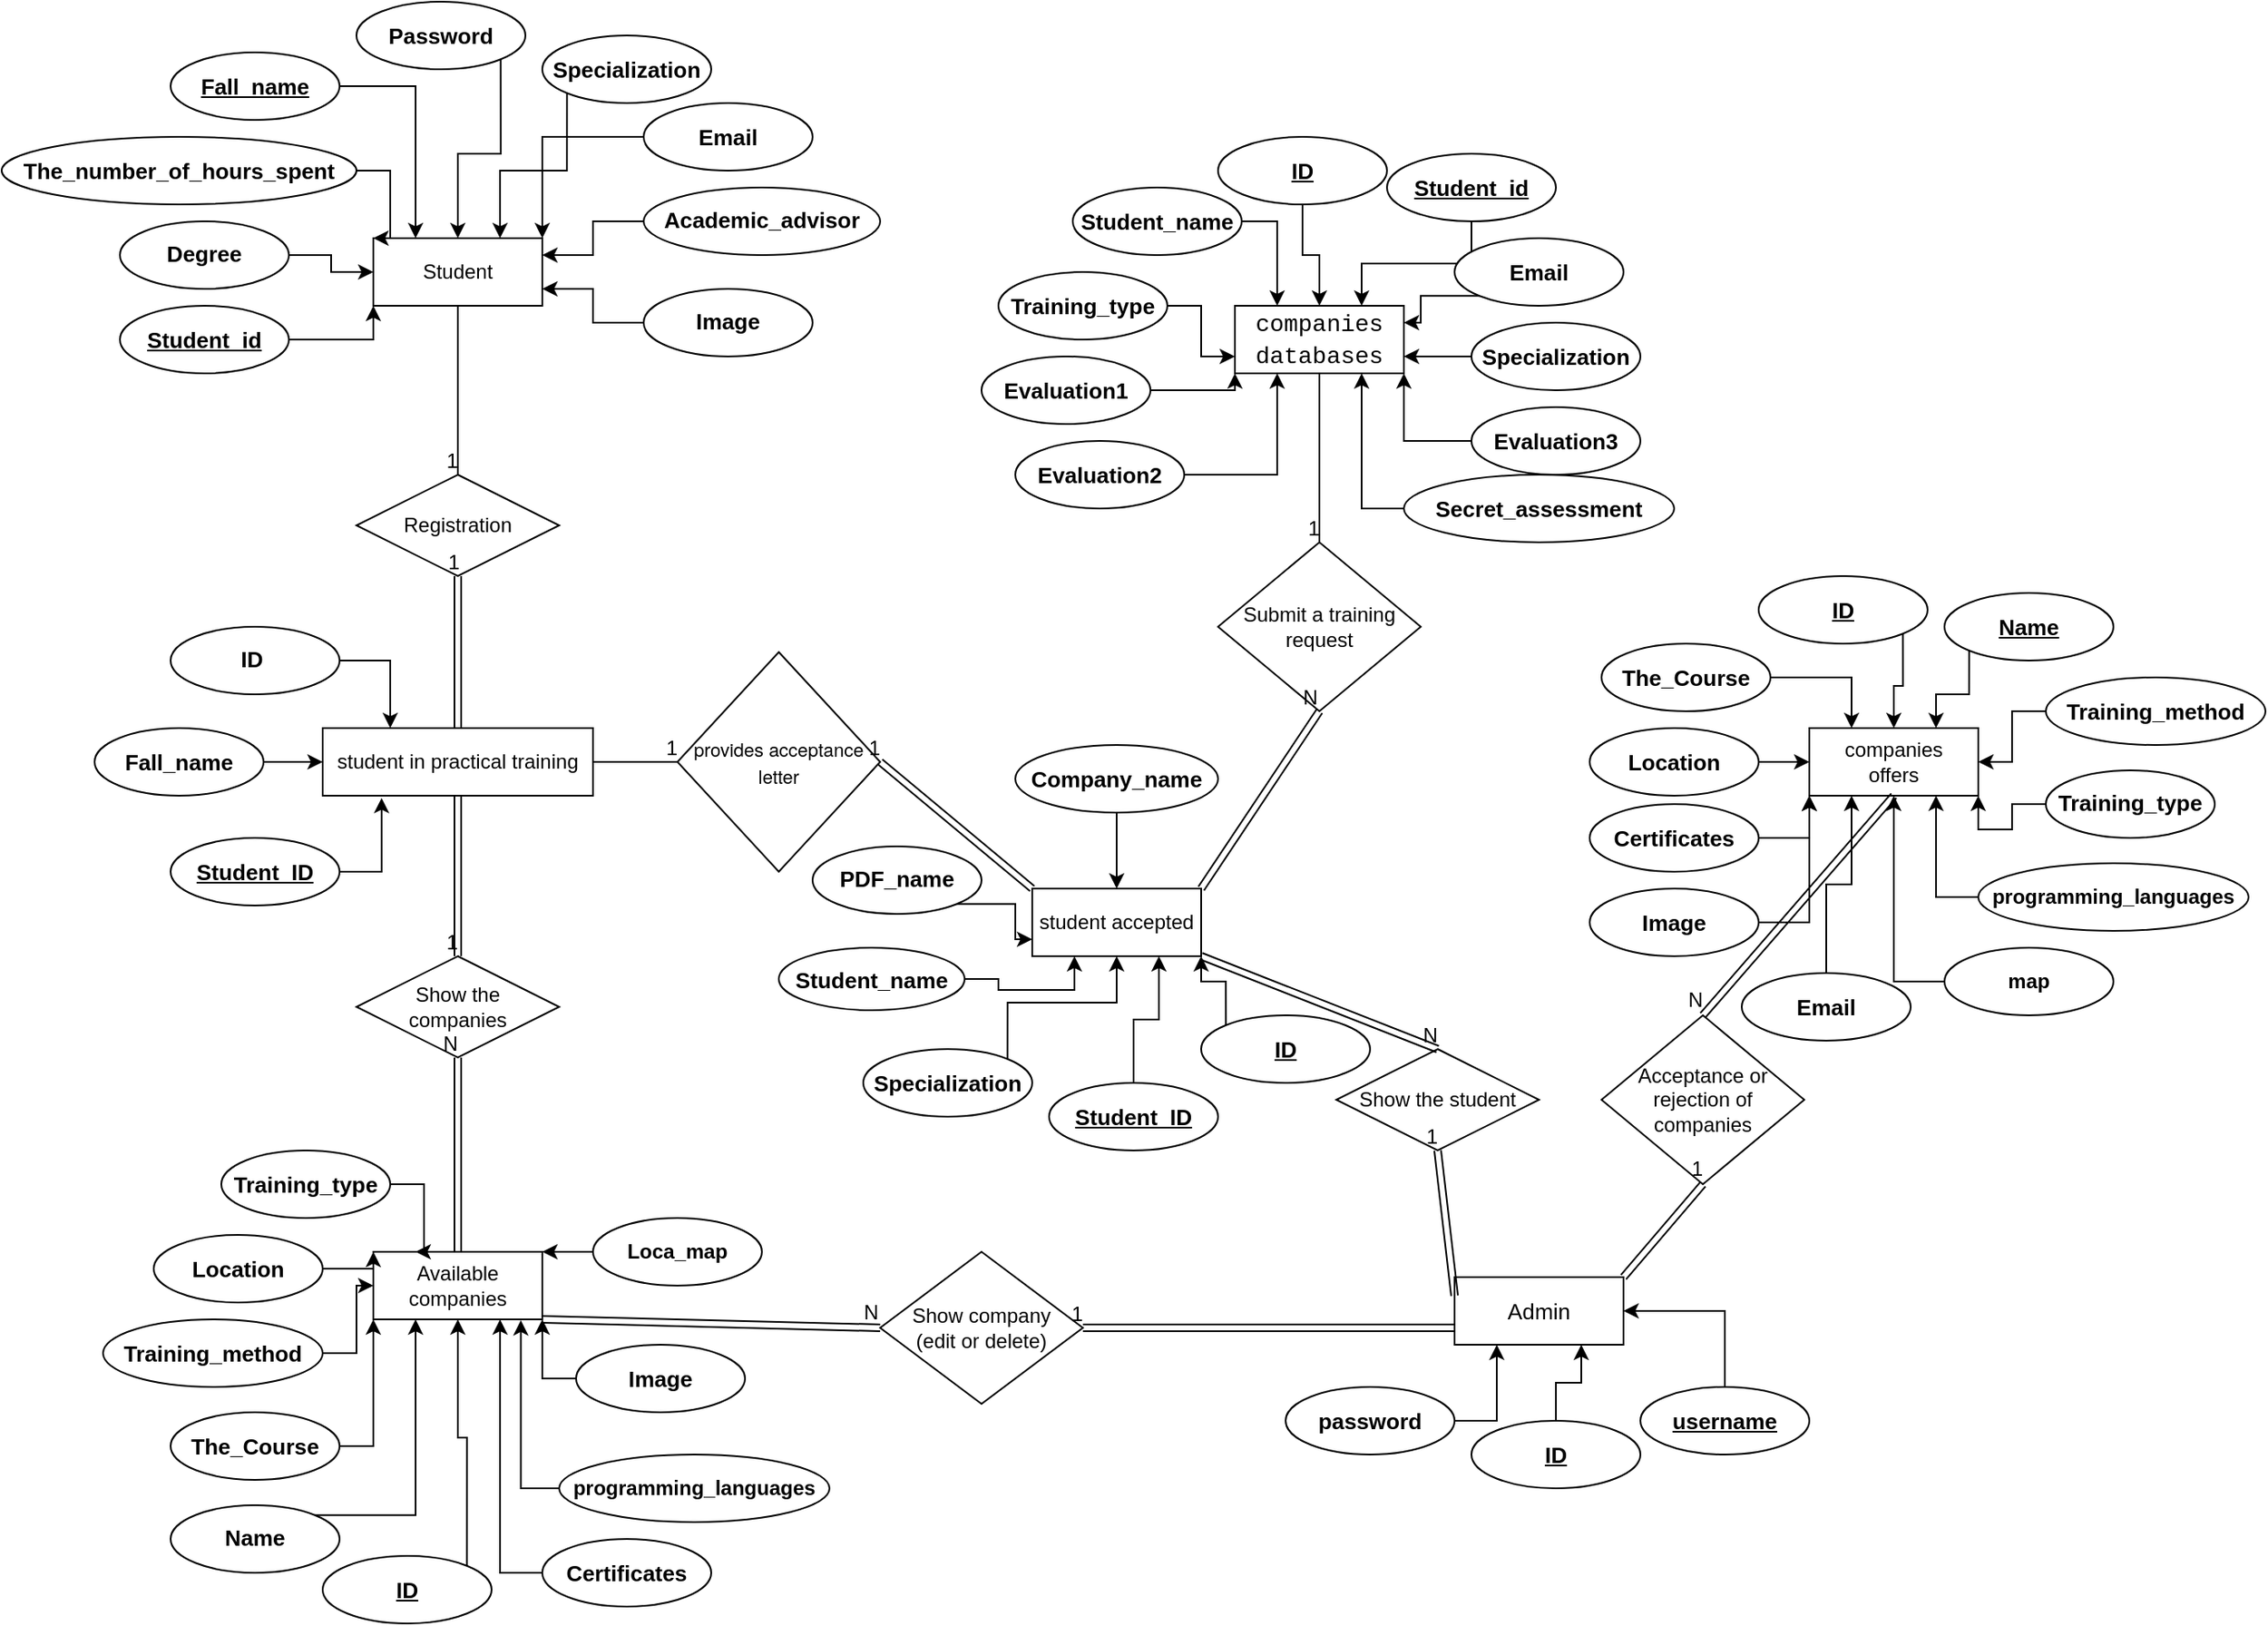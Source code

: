 <mxfile version="12.9.13" type="device"><diagram id="C5RBs43oDa-KdzZeNtuy" name="Page-1"><mxGraphModel dx="2653" dy="867" grid="1" gridSize="10" guides="1" tooltips="1" connect="1" arrows="1" fold="1" page="1" pageScale="1" pageWidth="827" pageHeight="1169" math="0" shadow="0"><root><mxCell id="WIyWlLk6GJQsqaUBKTNV-0"/><mxCell id="WIyWlLk6GJQsqaUBKTNV-1" parent="WIyWlLk6GJQsqaUBKTNV-0"/><mxCell id="EBYsE_pvQ5f8uuLPag2J-0" value="&lt;span style=&quot;font-size: 13.12px&quot;&gt;Admin&lt;/span&gt;" style="whiteSpace=wrap;html=1;align=center;" parent="WIyWlLk6GJQsqaUBKTNV-1" vertex="1"><mxGeometry x="640" y="775" width="100" height="40" as="geometry"/></mxCell><mxCell id="EBYsE_pvQ5f8uuLPag2J-1" value="student in practical training" style="whiteSpace=wrap;html=1;align=center;" parent="WIyWlLk6GJQsqaUBKTNV-1" vertex="1"><mxGeometry x="-30" y="450" width="160" height="40" as="geometry"/></mxCell><mxCell id="EBYsE_pvQ5f8uuLPag2J-2" value="student accepted" style="whiteSpace=wrap;html=1;align=center;" parent="WIyWlLk6GJQsqaUBKTNV-1" vertex="1"><mxGeometry x="390" y="545" width="100" height="40" as="geometry"/></mxCell><mxCell id="EBYsE_pvQ5f8uuLPag2J-4" value="Student" style="whiteSpace=wrap;html=1;align=center;" parent="WIyWlLk6GJQsqaUBKTNV-1" vertex="1"><mxGeometry y="160" width="100" height="40" as="geometry"/></mxCell><mxCell id="EBYsE_pvQ5f8uuLPag2J-7" value="companies&lt;br&gt;offers" style="whiteSpace=wrap;html=1;align=center;" parent="WIyWlLk6GJQsqaUBKTNV-1" vertex="1"><mxGeometry x="850" y="450" width="100" height="40" as="geometry"/></mxCell><mxCell id="EBYsE_pvQ5f8uuLPag2J-8" value="&lt;div style=&quot;font-family: &amp;#34;consolas&amp;#34; , &amp;#34;courier new&amp;#34; , monospace ; font-size: 14px ; line-height: 19px&quot;&gt;companies&lt;/div&gt;&lt;div style=&quot;font-family: &amp;#34;consolas&amp;#34; , &amp;#34;courier new&amp;#34; , monospace ; font-size: 14px ; line-height: 19px&quot;&gt;databases&lt;/div&gt;" style="whiteSpace=wrap;html=1;align=center;" parent="WIyWlLk6GJQsqaUBKTNV-1" vertex="1"><mxGeometry x="510" y="200" width="100" height="40" as="geometry"/></mxCell><mxCell id="EBYsE_pvQ5f8uuLPag2J-11" value="Available companies" style="whiteSpace=wrap;html=1;align=center;" parent="WIyWlLk6GJQsqaUBKTNV-1" vertex="1"><mxGeometry y="760" width="100" height="40" as="geometry"/></mxCell><mxCell id="EBYsE_pvQ5f8uuLPag2J-13" value="Registration" style="shape=rhombus;perimeter=rhombusPerimeter;whiteSpace=wrap;html=1;align=center;" parent="WIyWlLk6GJQsqaUBKTNV-1" vertex="1"><mxGeometry x="-10" y="300" width="120" height="60" as="geometry"/></mxCell><mxCell id="EBYsE_pvQ5f8uuLPag2J-16" value="" style="endArrow=none;html=1;rounded=0;exitX=0.5;exitY=1;exitDx=0;exitDy=0;entryX=0.5;entryY=0;entryDx=0;entryDy=0;" parent="WIyWlLk6GJQsqaUBKTNV-1" source="EBYsE_pvQ5f8uuLPag2J-4" target="EBYsE_pvQ5f8uuLPag2J-13" edge="1"><mxGeometry relative="1" as="geometry"><mxPoint x="330" y="440" as="sourcePoint"/><mxPoint x="310" y="220" as="targetPoint"/></mxGeometry></mxCell><mxCell id="EBYsE_pvQ5f8uuLPag2J-17" value="1" style="resizable=0;html=1;align=right;verticalAlign=bottom;" parent="EBYsE_pvQ5f8uuLPag2J-16" connectable="0" vertex="1"><mxGeometry x="1" relative="1" as="geometry"/></mxCell><mxCell id="EBYsE_pvQ5f8uuLPag2J-25" value="" style="shape=link;html=1;rounded=0;entryX=0.5;entryY=1;entryDx=0;entryDy=0;exitX=0.5;exitY=0;exitDx=0;exitDy=0;" parent="WIyWlLk6GJQsqaUBKTNV-1" source="EBYsE_pvQ5f8uuLPag2J-1" target="EBYsE_pvQ5f8uuLPag2J-13" edge="1"><mxGeometry relative="1" as="geometry"><mxPoint x="340" y="430" as="sourcePoint"/><mxPoint x="490" y="440" as="targetPoint"/></mxGeometry></mxCell><mxCell id="EBYsE_pvQ5f8uuLPag2J-26" value="1" style="resizable=0;html=1;align=right;verticalAlign=bottom;" parent="EBYsE_pvQ5f8uuLPag2J-25" connectable="0" vertex="1"><mxGeometry x="1" relative="1" as="geometry"><mxPoint x="1" as="offset"/></mxGeometry></mxCell><mxCell id="EBYsE_pvQ5f8uuLPag2J-27" value="&lt;span style=&quot;font-family: &amp;#34;whitney&amp;#34; , &amp;#34;helvetica neue&amp;#34; , &amp;#34;helvetica&amp;#34; , &amp;#34;arial&amp;#34; , sans-serif ; text-align: left&quot;&gt;&lt;font style=&quot;font-size: 11px&quot;&gt;provides acceptance letter&lt;/font&gt;&lt;/span&gt;" style="shape=rhombus;perimeter=rhombusPerimeter;whiteSpace=wrap;html=1;align=center;" parent="WIyWlLk6GJQsqaUBKTNV-1" vertex="1"><mxGeometry x="180" y="405" width="120" height="130" as="geometry"/></mxCell><mxCell id="EBYsE_pvQ5f8uuLPag2J-34" value="" style="shape=link;html=1;rounded=0;entryX=1;entryY=0.5;entryDx=0;entryDy=0;exitX=0;exitY=0;exitDx=0;exitDy=0;" parent="WIyWlLk6GJQsqaUBKTNV-1" source="EBYsE_pvQ5f8uuLPag2J-2" target="EBYsE_pvQ5f8uuLPag2J-27" edge="1"><mxGeometry relative="1" as="geometry"><mxPoint x="330" y="310" as="sourcePoint"/><mxPoint x="490" y="310" as="targetPoint"/></mxGeometry></mxCell><mxCell id="EBYsE_pvQ5f8uuLPag2J-35" value="1" style="resizable=0;html=1;align=right;verticalAlign=bottom;" parent="EBYsE_pvQ5f8uuLPag2J-34" connectable="0" vertex="1"><mxGeometry x="1" relative="1" as="geometry"/></mxCell><mxCell id="EBYsE_pvQ5f8uuLPag2J-38" value="" style="endArrow=none;html=1;rounded=0;exitX=1;exitY=0.5;exitDx=0;exitDy=0;entryX=0;entryY=0.5;entryDx=0;entryDy=0;" parent="WIyWlLk6GJQsqaUBKTNV-1" source="EBYsE_pvQ5f8uuLPag2J-1" target="EBYsE_pvQ5f8uuLPag2J-27" edge="1"><mxGeometry relative="1" as="geometry"><mxPoint x="330" y="310" as="sourcePoint"/><mxPoint x="490" y="310" as="targetPoint"/></mxGeometry></mxCell><mxCell id="EBYsE_pvQ5f8uuLPag2J-39" value="1" style="resizable=0;html=1;align=right;verticalAlign=bottom;" parent="EBYsE_pvQ5f8uuLPag2J-38" connectable="0" vertex="1"><mxGeometry x="1" relative="1" as="geometry"/></mxCell><mxCell id="EBYsE_pvQ5f8uuLPag2J-41" value="Show the&lt;br&gt;companies" style="shape=rhombus;perimeter=rhombusPerimeter;whiteSpace=wrap;html=1;align=center;" parent="WIyWlLk6GJQsqaUBKTNV-1" vertex="1"><mxGeometry x="-10" y="585" width="120" height="60" as="geometry"/></mxCell><mxCell id="EBYsE_pvQ5f8uuLPag2J-42" value="Acceptance or rejection of companies" style="shape=rhombus;perimeter=rhombusPerimeter;whiteSpace=wrap;html=1;align=center;" parent="WIyWlLk6GJQsqaUBKTNV-1" vertex="1"><mxGeometry x="727" y="620" width="120" height="100" as="geometry"/></mxCell><mxCell id="EBYsE_pvQ5f8uuLPag2J-43" value="Show company&lt;br&gt;(edit or delete)" style="shape=rhombus;perimeter=rhombusPerimeter;whiteSpace=wrap;html=1;align=center;" parent="WIyWlLk6GJQsqaUBKTNV-1" vertex="1"><mxGeometry x="300" y="760" width="120" height="90" as="geometry"/></mxCell><mxCell id="EBYsE_pvQ5f8uuLPag2J-44" value="" style="shape=link;html=1;rounded=0;exitX=0;exitY=0.75;exitDx=0;exitDy=0;entryX=1;entryY=0.5;entryDx=0;entryDy=0;" parent="WIyWlLk6GJQsqaUBKTNV-1" source="EBYsE_pvQ5f8uuLPag2J-0" target="EBYsE_pvQ5f8uuLPag2J-43" edge="1"><mxGeometry relative="1" as="geometry"><mxPoint x="340" y="630" as="sourcePoint"/><mxPoint x="610" y="690" as="targetPoint"/></mxGeometry></mxCell><mxCell id="EBYsE_pvQ5f8uuLPag2J-45" value="1" style="resizable=0;html=1;align=right;verticalAlign=bottom;" parent="EBYsE_pvQ5f8uuLPag2J-44" connectable="0" vertex="1"><mxGeometry x="1" relative="1" as="geometry"/></mxCell><mxCell id="EBYsE_pvQ5f8uuLPag2J-46" value="" style="shape=link;html=1;rounded=0;exitX=1;exitY=1;exitDx=0;exitDy=0;entryX=0;entryY=0.5;entryDx=0;entryDy=0;" parent="WIyWlLk6GJQsqaUBKTNV-1" source="EBYsE_pvQ5f8uuLPag2J-11" target="EBYsE_pvQ5f8uuLPag2J-43" edge="1"><mxGeometry relative="1" as="geometry"><mxPoint x="340" y="630" as="sourcePoint"/><mxPoint x="500" y="630" as="targetPoint"/></mxGeometry></mxCell><mxCell id="EBYsE_pvQ5f8uuLPag2J-47" value="N" style="resizable=0;html=1;align=right;verticalAlign=bottom;" parent="EBYsE_pvQ5f8uuLPag2J-46" connectable="0" vertex="1"><mxGeometry x="1" relative="1" as="geometry"/></mxCell><mxCell id="EBYsE_pvQ5f8uuLPag2J-48" value="" style="shape=link;html=1;rounded=0;exitX=0.5;exitY=1;exitDx=0;exitDy=0;entryX=0.5;entryY=0;entryDx=0;entryDy=0;" parent="WIyWlLk6GJQsqaUBKTNV-1" source="EBYsE_pvQ5f8uuLPag2J-7" target="EBYsE_pvQ5f8uuLPag2J-42" edge="1"><mxGeometry relative="1" as="geometry"><mxPoint x="340" y="630" as="sourcePoint"/><mxPoint x="500" y="630" as="targetPoint"/></mxGeometry></mxCell><mxCell id="EBYsE_pvQ5f8uuLPag2J-49" value="N" style="resizable=0;html=1;align=right;verticalAlign=bottom;" parent="EBYsE_pvQ5f8uuLPag2J-48" connectable="0" vertex="1"><mxGeometry x="1" relative="1" as="geometry"/></mxCell><mxCell id="EBYsE_pvQ5f8uuLPag2J-50" value="" style="shape=link;html=1;rounded=0;entryX=0.5;entryY=1;entryDx=0;entryDy=0;exitX=1;exitY=0;exitDx=0;exitDy=0;" parent="WIyWlLk6GJQsqaUBKTNV-1" source="EBYsE_pvQ5f8uuLPag2J-0" target="EBYsE_pvQ5f8uuLPag2J-42" edge="1"><mxGeometry relative="1" as="geometry"><mxPoint x="340" y="630" as="sourcePoint"/><mxPoint x="500" y="630" as="targetPoint"/></mxGeometry></mxCell><mxCell id="EBYsE_pvQ5f8uuLPag2J-51" value="1" style="resizable=0;html=1;align=right;verticalAlign=bottom;" parent="EBYsE_pvQ5f8uuLPag2J-50" connectable="0" vertex="1"><mxGeometry x="1" relative="1" as="geometry"/></mxCell><mxCell id="EBYsE_pvQ5f8uuLPag2J-52" value="Show the student" style="shape=rhombus;perimeter=rhombusPerimeter;whiteSpace=wrap;html=1;align=center;" parent="WIyWlLk6GJQsqaUBKTNV-1" vertex="1"><mxGeometry x="570" y="640" width="120" height="60" as="geometry"/></mxCell><mxCell id="EBYsE_pvQ5f8uuLPag2J-53" value="" style="shape=link;html=1;rounded=0;exitX=1;exitY=1;exitDx=0;exitDy=0;entryX=0.5;entryY=0;entryDx=0;entryDy=0;" parent="WIyWlLk6GJQsqaUBKTNV-1" source="EBYsE_pvQ5f8uuLPag2J-2" target="EBYsE_pvQ5f8uuLPag2J-52" edge="1"><mxGeometry relative="1" as="geometry"><mxPoint x="340" y="630" as="sourcePoint"/><mxPoint x="500" y="630" as="targetPoint"/></mxGeometry></mxCell><mxCell id="EBYsE_pvQ5f8uuLPag2J-54" value="N" style="resizable=0;html=1;align=right;verticalAlign=bottom;" parent="EBYsE_pvQ5f8uuLPag2J-53" connectable="0" vertex="1"><mxGeometry x="1" relative="1" as="geometry"/></mxCell><mxCell id="EBYsE_pvQ5f8uuLPag2J-55" value="" style="shape=link;html=1;rounded=0;entryX=0.5;entryY=1;entryDx=0;entryDy=0;" parent="WIyWlLk6GJQsqaUBKTNV-1" target="EBYsE_pvQ5f8uuLPag2J-52" edge="1"><mxGeometry relative="1" as="geometry"><mxPoint x="640" y="786" as="sourcePoint"/><mxPoint x="530" y="680" as="targetPoint"/></mxGeometry></mxCell><mxCell id="EBYsE_pvQ5f8uuLPag2J-56" value="1" style="resizable=0;html=1;align=right;verticalAlign=bottom;" parent="EBYsE_pvQ5f8uuLPag2J-55" connectable="0" vertex="1"><mxGeometry x="1" relative="1" as="geometry"/></mxCell><mxCell id="EBYsE_pvQ5f8uuLPag2J-58" value="Submit a training request" style="shape=rhombus;perimeter=rhombusPerimeter;whiteSpace=wrap;html=1;align=center;" parent="WIyWlLk6GJQsqaUBKTNV-1" vertex="1"><mxGeometry x="500" y="340" width="120" height="100" as="geometry"/></mxCell><mxCell id="EBYsE_pvQ5f8uuLPag2J-59" value="" style="shape=link;html=1;rounded=0;entryX=0.5;entryY=1;entryDx=0;entryDy=0;exitX=1;exitY=0;exitDx=0;exitDy=0;" parent="WIyWlLk6GJQsqaUBKTNV-1" source="EBYsE_pvQ5f8uuLPag2J-2" target="EBYsE_pvQ5f8uuLPag2J-58" edge="1"><mxGeometry relative="1" as="geometry"><mxPoint x="550" y="507" as="sourcePoint"/><mxPoint x="500" y="490" as="targetPoint"/></mxGeometry></mxCell><mxCell id="EBYsE_pvQ5f8uuLPag2J-60" value="N" style="resizable=0;html=1;align=right;verticalAlign=bottom;" parent="EBYsE_pvQ5f8uuLPag2J-59" connectable="0" vertex="1"><mxGeometry x="1" relative="1" as="geometry"/></mxCell><mxCell id="EBYsE_pvQ5f8uuLPag2J-63" value="" style="shape=link;html=1;rounded=0;exitX=0.5;exitY=0;exitDx=0;exitDy=0;entryX=0.5;entryY=1;entryDx=0;entryDy=0;" parent="WIyWlLk6GJQsqaUBKTNV-1" source="EBYsE_pvQ5f8uuLPag2J-11" target="EBYsE_pvQ5f8uuLPag2J-41" edge="1"><mxGeometry relative="1" as="geometry"><mxPoint x="340" y="630" as="sourcePoint"/><mxPoint x="500" y="630" as="targetPoint"/></mxGeometry></mxCell><mxCell id="EBYsE_pvQ5f8uuLPag2J-64" value="N" style="resizable=0;html=1;align=right;verticalAlign=bottom;" parent="EBYsE_pvQ5f8uuLPag2J-63" connectable="0" vertex="1"><mxGeometry x="1" relative="1" as="geometry"/></mxCell><mxCell id="EBYsE_pvQ5f8uuLPag2J-69" value="" style="shape=link;html=1;rounded=0;exitX=0.5;exitY=1;exitDx=0;exitDy=0;entryX=0.5;entryY=0;entryDx=0;entryDy=0;" parent="WIyWlLk6GJQsqaUBKTNV-1" source="EBYsE_pvQ5f8uuLPag2J-1" target="EBYsE_pvQ5f8uuLPag2J-41" edge="1"><mxGeometry relative="1" as="geometry"><mxPoint x="360" y="600" as="sourcePoint"/><mxPoint x="520" y="600" as="targetPoint"/></mxGeometry></mxCell><mxCell id="EBYsE_pvQ5f8uuLPag2J-70" value="1" style="resizable=0;html=1;align=right;verticalAlign=bottom;" parent="EBYsE_pvQ5f8uuLPag2J-69" connectable="0" vertex="1"><mxGeometry x="1" relative="1" as="geometry"/></mxCell><mxCell id="EBYsE_pvQ5f8uuLPag2J-72" value="" style="endArrow=none;html=1;rounded=0;exitX=0.5;exitY=1;exitDx=0;exitDy=0;entryX=0.5;entryY=0;entryDx=0;entryDy=0;" parent="WIyWlLk6GJQsqaUBKTNV-1" source="EBYsE_pvQ5f8uuLPag2J-8" target="EBYsE_pvQ5f8uuLPag2J-58" edge="1"><mxGeometry relative="1" as="geometry"><mxPoint x="360" y="330" as="sourcePoint"/><mxPoint x="520" y="330" as="targetPoint"/></mxGeometry></mxCell><mxCell id="EBYsE_pvQ5f8uuLPag2J-73" value="1" style="resizable=0;html=1;align=right;verticalAlign=bottom;" parent="EBYsE_pvQ5f8uuLPag2J-72" connectable="0" vertex="1"><mxGeometry x="1" relative="1" as="geometry"/></mxCell><mxCell id="EBYsE_pvQ5f8uuLPag2J-88" style="edgeStyle=orthogonalEdgeStyle;rounded=0;orthogonalLoop=1;jettySize=auto;html=1;exitX=1;exitY=0.5;exitDx=0;exitDy=0;entryX=0;entryY=1;entryDx=0;entryDy=0;" parent="WIyWlLk6GJQsqaUBKTNV-1" source="EBYsE_pvQ5f8uuLPag2J-74" target="EBYsE_pvQ5f8uuLPag2J-4" edge="1"><mxGeometry relative="1" as="geometry"/></mxCell><mxCell id="EBYsE_pvQ5f8uuLPag2J-74" value="&lt;span style=&quot;font-family: sans-serif ; font-size: 13.12px ; font-weight: 700 ; text-align: left&quot;&gt;Student_id&lt;/span&gt;" style="ellipse;whiteSpace=wrap;html=1;align=center;fontStyle=4;" parent="WIyWlLk6GJQsqaUBKTNV-1" vertex="1"><mxGeometry x="-150" y="200" width="100" height="40" as="geometry"/></mxCell><mxCell id="EBYsE_pvQ5f8uuLPag2J-84" style="edgeStyle=orthogonalEdgeStyle;rounded=0;orthogonalLoop=1;jettySize=auto;html=1;exitX=0;exitY=0.5;exitDx=0;exitDy=0;entryX=1;entryY=0.25;entryDx=0;entryDy=0;" parent="WIyWlLk6GJQsqaUBKTNV-1" source="EBYsE_pvQ5f8uuLPag2J-75" target="EBYsE_pvQ5f8uuLPag2J-4" edge="1"><mxGeometry relative="1" as="geometry"/></mxCell><mxCell id="EBYsE_pvQ5f8uuLPag2J-75" value="&lt;br&gt;&lt;table id=&quot;tablestructure&quot; class=&quot;table table-light table-striped table-hover w-auto&quot; style=&quot;box-sizing: border-box ; border-collapse: collapse ; margin-bottom: 1rem ; font-family: sans-serif ; font-size: 13.12px ; text-align: left ; width: auto&quot;&gt;&lt;tbody style=&quot;box-sizing: border-box&quot;&gt;&lt;tr style=&quot;box-sizing: border-box&quot;&gt;&lt;th class=&quot;nowrap&quot; style=&quot;box-sizing: border-box ; text-align: left ; padding: 0.1em 0.3em ; vertical-align: middle ; border-top: 0px solid rgb(251 , 252 , 252) ; border-right-color: rgb(251 , 252 , 252) ; border-bottom-color: rgb(251 , 252 , 252) ; border-left-color: rgb(251 , 252 , 252) ; text-shadow: rgb(255 , 255 , 255) 0px 1px 0px&quot;&gt;&lt;label for=&quot;checkbox_row_7&quot; style=&quot;box-sizing: border-box ; display: inline-block ; margin: 0.3rem 0px&quot;&gt;Academic_advisor&lt;/label&gt;&lt;/th&gt;&lt;/tr&gt;&lt;/tbody&gt;&lt;/table&gt;" style="ellipse;whiteSpace=wrap;html=1;align=center;" parent="WIyWlLk6GJQsqaUBKTNV-1" vertex="1"><mxGeometry x="160" y="130" width="140" height="40" as="geometry"/></mxCell><mxCell id="EBYsE_pvQ5f8uuLPag2J-85" style="edgeStyle=orthogonalEdgeStyle;rounded=0;orthogonalLoop=1;jettySize=auto;html=1;exitX=0;exitY=0.5;exitDx=0;exitDy=0;entryX=1;entryY=0;entryDx=0;entryDy=0;" parent="WIyWlLk6GJQsqaUBKTNV-1" source="EBYsE_pvQ5f8uuLPag2J-76" target="EBYsE_pvQ5f8uuLPag2J-4" edge="1"><mxGeometry relative="1" as="geometry"/></mxCell><mxCell id="EBYsE_pvQ5f8uuLPag2J-76" value="&lt;span style=&quot;font-family: sans-serif ; font-size: 13.12px ; font-weight: 700 ; text-align: left&quot;&gt;Email&lt;/span&gt;" style="ellipse;whiteSpace=wrap;html=1;align=center;" parent="WIyWlLk6GJQsqaUBKTNV-1" vertex="1"><mxGeometry x="160" y="80" width="100" height="40" as="geometry"/></mxCell><mxCell id="EBYsE_pvQ5f8uuLPag2J-90" style="edgeStyle=orthogonalEdgeStyle;rounded=0;orthogonalLoop=1;jettySize=auto;html=1;exitX=1;exitY=0.5;exitDx=0;exitDy=0;entryX=0;entryY=0;entryDx=0;entryDy=0;" parent="WIyWlLk6GJQsqaUBKTNV-1" source="EBYsE_pvQ5f8uuLPag2J-77" target="EBYsE_pvQ5f8uuLPag2J-4" edge="1"><mxGeometry relative="1" as="geometry"/></mxCell><mxCell id="EBYsE_pvQ5f8uuLPag2J-77" value="&lt;span style=&quot;font-family: sans-serif ; font-size: 13.12px ; font-weight: 700 ; text-align: left&quot;&gt;The_number_of_hours_spent&lt;/span&gt;" style="ellipse;whiteSpace=wrap;html=1;align=center;" parent="WIyWlLk6GJQsqaUBKTNV-1" vertex="1"><mxGeometry x="-220" y="100" width="210" height="40" as="geometry"/></mxCell><mxCell id="EBYsE_pvQ5f8uuLPag2J-89" style="edgeStyle=orthogonalEdgeStyle;rounded=0;orthogonalLoop=1;jettySize=auto;html=1;exitX=1;exitY=0.5;exitDx=0;exitDy=0;entryX=0;entryY=0.5;entryDx=0;entryDy=0;" parent="WIyWlLk6GJQsqaUBKTNV-1" source="EBYsE_pvQ5f8uuLPag2J-78" target="EBYsE_pvQ5f8uuLPag2J-4" edge="1"><mxGeometry relative="1" as="geometry"/></mxCell><mxCell id="EBYsE_pvQ5f8uuLPag2J-78" value="&lt;br&gt;&lt;table id=&quot;tablestructure&quot; class=&quot;table table-light table-striped table-hover w-auto&quot; style=&quot;box-sizing: border-box ; border-collapse: collapse ; margin-bottom: 1rem ; font-family: sans-serif ; font-size: 13.12px ; text-align: left ; width: auto&quot;&gt;&lt;tbody style=&quot;box-sizing: border-box&quot;&gt;&lt;tr style=&quot;box-sizing: border-box&quot;&gt;&lt;th class=&quot;nowrap&quot; style=&quot;box-sizing: border-box ; text-align: left ; padding: 0.1em 0.3em ; vertical-align: middle ; border-top: 0px solid rgb(251 , 252 , 252) ; border-right-color: rgb(251 , 252 , 252) ; border-bottom-color: rgb(251 , 252 , 252) ; border-left-color: rgb(251 , 252 , 252) ; text-shadow: rgb(255 , 255 , 255) 0px 1px 0px&quot;&gt;&lt;label for=&quot;checkbox_row_9&quot; style=&quot;box-sizing: border-box ; display: inline-block ; margin: 0.3rem 0px&quot;&gt;Degree&lt;/label&gt;&lt;/th&gt;&lt;/tr&gt;&lt;/tbody&gt;&lt;/table&gt;" style="ellipse;whiteSpace=wrap;html=1;align=center;" parent="WIyWlLk6GJQsqaUBKTNV-1" vertex="1"><mxGeometry x="-150" y="150" width="100" height="40" as="geometry"/></mxCell><mxCell id="EBYsE_pvQ5f8uuLPag2J-86" style="edgeStyle=orthogonalEdgeStyle;rounded=0;orthogonalLoop=1;jettySize=auto;html=1;exitX=0;exitY=1;exitDx=0;exitDy=0;entryX=0.75;entryY=0;entryDx=0;entryDy=0;" parent="WIyWlLk6GJQsqaUBKTNV-1" source="EBYsE_pvQ5f8uuLPag2J-79" target="EBYsE_pvQ5f8uuLPag2J-4" edge="1"><mxGeometry relative="1" as="geometry"/></mxCell><mxCell id="EBYsE_pvQ5f8uuLPag2J-79" value="&lt;span style=&quot;font-family: sans-serif ; font-size: 13.12px ; font-weight: 700 ; text-align: left&quot;&gt;Specialization&lt;/span&gt;" style="ellipse;whiteSpace=wrap;html=1;align=center;" parent="WIyWlLk6GJQsqaUBKTNV-1" vertex="1"><mxGeometry x="100" y="40" width="100" height="40" as="geometry"/></mxCell><mxCell id="EBYsE_pvQ5f8uuLPag2J-92" style="edgeStyle=orthogonalEdgeStyle;rounded=0;orthogonalLoop=1;jettySize=auto;html=1;exitX=1;exitY=1;exitDx=0;exitDy=0;" parent="WIyWlLk6GJQsqaUBKTNV-1" source="EBYsE_pvQ5f8uuLPag2J-80" target="EBYsE_pvQ5f8uuLPag2J-4" edge="1"><mxGeometry relative="1" as="geometry"/></mxCell><mxCell id="EBYsE_pvQ5f8uuLPag2J-80" value="&lt;span style=&quot;font-family: sans-serif ; font-size: 13.12px ; font-weight: 700 ; text-align: left&quot;&gt;Password&lt;/span&gt;" style="ellipse;whiteSpace=wrap;html=1;align=center;" parent="WIyWlLk6GJQsqaUBKTNV-1" vertex="1"><mxGeometry x="-10" y="20" width="100" height="40" as="geometry"/></mxCell><mxCell id="EBYsE_pvQ5f8uuLPag2J-83" style="edgeStyle=orthogonalEdgeStyle;rounded=0;orthogonalLoop=1;jettySize=auto;html=1;exitX=0;exitY=0.5;exitDx=0;exitDy=0;entryX=1;entryY=0.75;entryDx=0;entryDy=0;" parent="WIyWlLk6GJQsqaUBKTNV-1" source="EBYsE_pvQ5f8uuLPag2J-82" target="EBYsE_pvQ5f8uuLPag2J-4" edge="1"><mxGeometry relative="1" as="geometry"/></mxCell><mxCell id="EBYsE_pvQ5f8uuLPag2J-82" value="&lt;br&gt;&lt;table id=&quot;tablestructure&quot; class=&quot;table table-light table-striped table-hover w-auto&quot; style=&quot;box-sizing: border-box ; border-collapse: collapse ; margin-bottom: 1rem ; font-family: sans-serif ; font-size: 13.12px ; text-align: left ; width: auto&quot;&gt;&lt;tbody style=&quot;box-sizing: border-box&quot;&gt;&lt;tr style=&quot;box-sizing: border-box&quot;&gt;&lt;th class=&quot;nowrap&quot; style=&quot;box-sizing: border-box ; text-align: left ; padding: 0.1em 0.3em ; vertical-align: middle ; border-top: 0px solid rgb(251 , 252 , 252) ; border-right-color: rgb(251 , 252 , 252) ; border-bottom-color: rgb(251 , 252 , 252) ; border-left-color: rgb(251 , 252 , 252) ; text-shadow: rgb(255 , 255 , 255) 0px 1px 0px&quot;&gt;&lt;label for=&quot;checkbox_row_10&quot; style=&quot;box-sizing: border-box ; display: inline-block ; margin: 0.3rem 0px&quot;&gt;Image&lt;/label&gt;&lt;/th&gt;&lt;/tr&gt;&lt;/tbody&gt;&lt;/table&gt;" style="ellipse;whiteSpace=wrap;html=1;align=center;" parent="WIyWlLk6GJQsqaUBKTNV-1" vertex="1"><mxGeometry x="160" y="190" width="100" height="40" as="geometry"/></mxCell><mxCell id="EBYsE_pvQ5f8uuLPag2J-91" style="edgeStyle=orthogonalEdgeStyle;rounded=0;orthogonalLoop=1;jettySize=auto;html=1;exitX=1;exitY=0.5;exitDx=0;exitDy=0;entryX=0.25;entryY=0;entryDx=0;entryDy=0;" parent="WIyWlLk6GJQsqaUBKTNV-1" source="EBYsE_pvQ5f8uuLPag2J-87" target="EBYsE_pvQ5f8uuLPag2J-4" edge="1"><mxGeometry relative="1" as="geometry"/></mxCell><mxCell id="EBYsE_pvQ5f8uuLPag2J-87" value="&lt;span style=&quot;font-family: sans-serif ; font-size: 13.12px ; font-weight: 700 ; text-align: left&quot;&gt;Fall_name&lt;/span&gt;" style="ellipse;whiteSpace=wrap;html=1;align=center;fontStyle=4;" parent="WIyWlLk6GJQsqaUBKTNV-1" vertex="1"><mxGeometry x="-120" y="50" width="100" height="40" as="geometry"/></mxCell><mxCell id="EBYsE_pvQ5f8uuLPag2J-107" style="edgeStyle=orthogonalEdgeStyle;rounded=0;orthogonalLoop=1;jettySize=auto;html=1;exitX=1;exitY=0;exitDx=0;exitDy=0;entryX=0.25;entryY=1;entryDx=0;entryDy=0;" parent="WIyWlLk6GJQsqaUBKTNV-1" source="EBYsE_pvQ5f8uuLPag2J-95" target="EBYsE_pvQ5f8uuLPag2J-11" edge="1"><mxGeometry relative="1" as="geometry"/></mxCell><mxCell id="EBYsE_pvQ5f8uuLPag2J-95" value="&lt;br&gt;&lt;table id=&quot;tablestructure&quot; class=&quot;table table-light table-striped table-hover w-auto&quot; style=&quot;box-sizing: border-box ; border-collapse: collapse ; margin-bottom: 1rem ; font-family: sans-serif ; font-size: 13.12px ; text-align: left ; width: auto&quot;&gt;&lt;tbody style=&quot;box-sizing: border-box&quot;&gt;&lt;tr style=&quot;box-sizing: border-box&quot;&gt;&lt;th class=&quot;nowrap&quot; style=&quot;box-sizing: border-box ; text-align: left ; padding: 0.1em 0.3em ; vertical-align: middle ; border-top: 0px solid rgb(251 , 252 , 252) ; border-right-color: rgb(251 , 252 , 252) ; border-bottom-color: rgb(251 , 252 , 252) ; border-left-color: rgb(251 , 252 , 252) ; text-shadow: rgb(255 , 255 , 255) 0px 1px 0px&quot;&gt;&lt;label for=&quot;checkbox_row_2&quot; style=&quot;box-sizing: border-box ; display: inline-block ; margin: 0.3rem 0px&quot;&gt;Name&lt;/label&gt;&lt;/th&gt;&lt;/tr&gt;&lt;/tbody&gt;&lt;/table&gt;" style="ellipse;whiteSpace=wrap;html=1;align=center;fontStyle=4;" parent="WIyWlLk6GJQsqaUBKTNV-1" vertex="1"><mxGeometry x="-120" y="910" width="100" height="40" as="geometry"/></mxCell><mxCell id="EBYsE_pvQ5f8uuLPag2J-108" style="edgeStyle=orthogonalEdgeStyle;rounded=0;orthogonalLoop=1;jettySize=auto;html=1;exitX=1;exitY=0;exitDx=0;exitDy=0;entryX=0.5;entryY=1;entryDx=0;entryDy=0;" parent="WIyWlLk6GJQsqaUBKTNV-1" source="EBYsE_pvQ5f8uuLPag2J-96" target="EBYsE_pvQ5f8uuLPag2J-11" edge="1"><mxGeometry relative="1" as="geometry"/></mxCell><mxCell id="EBYsE_pvQ5f8uuLPag2J-96" value="&lt;span style=&quot;font-family: sans-serif ; font-size: 13.12px ; font-weight: 700 ; text-align: left&quot;&gt;ID&lt;/span&gt;" style="ellipse;whiteSpace=wrap;html=1;align=center;fontStyle=4;" parent="WIyWlLk6GJQsqaUBKTNV-1" vertex="1"><mxGeometry x="-30" y="940" width="100" height="40" as="geometry"/></mxCell><mxCell id="EBYsE_pvQ5f8uuLPag2J-110" style="edgeStyle=orthogonalEdgeStyle;rounded=0;orthogonalLoop=1;jettySize=auto;html=1;exitX=0;exitY=0.5;exitDx=0;exitDy=0;entryX=1;entryY=1;entryDx=0;entryDy=0;" parent="WIyWlLk6GJQsqaUBKTNV-1" source="EBYsE_pvQ5f8uuLPag2J-97" target="EBYsE_pvQ5f8uuLPag2J-11" edge="1"><mxGeometry relative="1" as="geometry"/></mxCell><mxCell id="EBYsE_pvQ5f8uuLPag2J-97" value="&lt;span style=&quot;font-family: sans-serif ; font-size: 13.12px ; font-weight: 700 ; text-align: left&quot;&gt;Image&lt;/span&gt;" style="ellipse;whiteSpace=wrap;html=1;align=center;" parent="WIyWlLk6GJQsqaUBKTNV-1" vertex="1"><mxGeometry x="120" y="815" width="100" height="40" as="geometry"/></mxCell><mxCell id="EBYsE_pvQ5f8uuLPag2J-103" style="edgeStyle=orthogonalEdgeStyle;rounded=0;orthogonalLoop=1;jettySize=auto;html=1;exitX=1;exitY=0.5;exitDx=0;exitDy=0;entryX=0.25;entryY=0;entryDx=0;entryDy=0;" parent="WIyWlLk6GJQsqaUBKTNV-1" source="EBYsE_pvQ5f8uuLPag2J-98" target="EBYsE_pvQ5f8uuLPag2J-11" edge="1"><mxGeometry relative="1" as="geometry"/></mxCell><mxCell id="EBYsE_pvQ5f8uuLPag2J-98" value="&lt;span style=&quot;font-family: sans-serif ; font-size: 13.12px ; font-weight: 700 ; text-align: left&quot;&gt;Training_type&lt;/span&gt;" style="ellipse;whiteSpace=wrap;html=1;align=center;" parent="WIyWlLk6GJQsqaUBKTNV-1" vertex="1"><mxGeometry x="-90" y="700" width="100" height="40" as="geometry"/></mxCell><mxCell id="EBYsE_pvQ5f8uuLPag2J-109" style="edgeStyle=orthogonalEdgeStyle;rounded=0;orthogonalLoop=1;jettySize=auto;html=1;exitX=0;exitY=0.5;exitDx=0;exitDy=0;entryX=0.75;entryY=1;entryDx=0;entryDy=0;" parent="WIyWlLk6GJQsqaUBKTNV-1" source="EBYsE_pvQ5f8uuLPag2J-99" target="EBYsE_pvQ5f8uuLPag2J-11" edge="1"><mxGeometry relative="1" as="geometry"/></mxCell><mxCell id="EBYsE_pvQ5f8uuLPag2J-99" value="&lt;span style=&quot;font-family: sans-serif ; font-size: 13.12px ; font-weight: 700 ; text-align: left&quot;&gt;Certificates&lt;/span&gt;" style="ellipse;whiteSpace=wrap;html=1;align=center;" parent="WIyWlLk6GJQsqaUBKTNV-1" vertex="1"><mxGeometry x="100" y="930" width="100" height="40" as="geometry"/></mxCell><mxCell id="EBYsE_pvQ5f8uuLPag2J-104" style="edgeStyle=orthogonalEdgeStyle;rounded=0;orthogonalLoop=1;jettySize=auto;html=1;exitX=1;exitY=0.5;exitDx=0;exitDy=0;entryX=0;entryY=0;entryDx=0;entryDy=0;" parent="WIyWlLk6GJQsqaUBKTNV-1" source="EBYsE_pvQ5f8uuLPag2J-100" target="EBYsE_pvQ5f8uuLPag2J-11" edge="1"><mxGeometry relative="1" as="geometry"/></mxCell><mxCell id="EBYsE_pvQ5f8uuLPag2J-100" value="&lt;span style=&quot;font-family: sans-serif ; font-size: 13.12px ; font-weight: 700 ; text-align: left&quot;&gt;Location&lt;/span&gt;" style="ellipse;whiteSpace=wrap;html=1;align=center;" parent="WIyWlLk6GJQsqaUBKTNV-1" vertex="1"><mxGeometry x="-130" y="750" width="100" height="40" as="geometry"/></mxCell><mxCell id="EBYsE_pvQ5f8uuLPag2J-105" style="edgeStyle=orthogonalEdgeStyle;rounded=0;orthogonalLoop=1;jettySize=auto;html=1;exitX=1;exitY=0.5;exitDx=0;exitDy=0;entryX=0;entryY=0.5;entryDx=0;entryDy=0;" parent="WIyWlLk6GJQsqaUBKTNV-1" source="EBYsE_pvQ5f8uuLPag2J-101" target="EBYsE_pvQ5f8uuLPag2J-11" edge="1"><mxGeometry relative="1" as="geometry"/></mxCell><mxCell id="EBYsE_pvQ5f8uuLPag2J-101" value="&lt;span style=&quot;font-family: sans-serif ; font-size: 13.12px ; font-weight: 700 ; text-align: left&quot;&gt;Training_method&lt;/span&gt;" style="ellipse;whiteSpace=wrap;html=1;align=center;" parent="WIyWlLk6GJQsqaUBKTNV-1" vertex="1"><mxGeometry x="-160" y="800" width="130" height="40" as="geometry"/></mxCell><mxCell id="EBYsE_pvQ5f8uuLPag2J-106" style="edgeStyle=orthogonalEdgeStyle;rounded=0;orthogonalLoop=1;jettySize=auto;html=1;exitX=1;exitY=0.5;exitDx=0;exitDy=0;entryX=0;entryY=1;entryDx=0;entryDy=0;" parent="WIyWlLk6GJQsqaUBKTNV-1" source="EBYsE_pvQ5f8uuLPag2J-102" target="EBYsE_pvQ5f8uuLPag2J-11" edge="1"><mxGeometry relative="1" as="geometry"/></mxCell><mxCell id="EBYsE_pvQ5f8uuLPag2J-102" value="&lt;span style=&quot;font-family: sans-serif ; font-size: 13.12px ; font-weight: 700 ; text-align: left&quot;&gt;The_Course&lt;/span&gt;" style="ellipse;whiteSpace=wrap;html=1;align=center;" parent="WIyWlLk6GJQsqaUBKTNV-1" vertex="1"><mxGeometry x="-120" y="855" width="100" height="40" as="geometry"/></mxCell><mxCell id="EBYsE_pvQ5f8uuLPag2J-115" style="edgeStyle=orthogonalEdgeStyle;rounded=0;orthogonalLoop=1;jettySize=auto;html=1;exitX=0.5;exitY=0;exitDx=0;exitDy=0;entryX=0.75;entryY=1;entryDx=0;entryDy=0;" parent="WIyWlLk6GJQsqaUBKTNV-1" source="EBYsE_pvQ5f8uuLPag2J-111" target="EBYsE_pvQ5f8uuLPag2J-0" edge="1"><mxGeometry relative="1" as="geometry"/></mxCell><mxCell id="EBYsE_pvQ5f8uuLPag2J-111" value="&lt;span style=&quot;font-family: sans-serif ; font-size: 13.12px ; font-weight: 700 ; text-align: left&quot;&gt;ID&lt;/span&gt;" style="ellipse;whiteSpace=wrap;html=1;align=center;fontStyle=4;" parent="WIyWlLk6GJQsqaUBKTNV-1" vertex="1"><mxGeometry x="650" y="860" width="100" height="40" as="geometry"/></mxCell><mxCell id="EBYsE_pvQ5f8uuLPag2J-114" style="edgeStyle=orthogonalEdgeStyle;rounded=0;orthogonalLoop=1;jettySize=auto;html=1;exitX=0.5;exitY=0;exitDx=0;exitDy=0;entryX=1;entryY=0.5;entryDx=0;entryDy=0;" parent="WIyWlLk6GJQsqaUBKTNV-1" source="EBYsE_pvQ5f8uuLPag2J-112" target="EBYsE_pvQ5f8uuLPag2J-0" edge="1"><mxGeometry relative="1" as="geometry"/></mxCell><mxCell id="EBYsE_pvQ5f8uuLPag2J-112" value="&lt;span style=&quot;font-family: sans-serif ; font-size: 13.12px ; font-weight: 700 ; text-align: left&quot;&gt;username&lt;/span&gt;" style="ellipse;whiteSpace=wrap;html=1;align=center;fontStyle=4;" parent="WIyWlLk6GJQsqaUBKTNV-1" vertex="1"><mxGeometry x="750" y="840" width="100" height="40" as="geometry"/></mxCell><mxCell id="EBYsE_pvQ5f8uuLPag2J-116" style="edgeStyle=orthogonalEdgeStyle;rounded=0;orthogonalLoop=1;jettySize=auto;html=1;exitX=1;exitY=0.5;exitDx=0;exitDy=0;entryX=0.25;entryY=1;entryDx=0;entryDy=0;" parent="WIyWlLk6GJQsqaUBKTNV-1" source="EBYsE_pvQ5f8uuLPag2J-113" target="EBYsE_pvQ5f8uuLPag2J-0" edge="1"><mxGeometry relative="1" as="geometry"/></mxCell><mxCell id="EBYsE_pvQ5f8uuLPag2J-113" value="&lt;span style=&quot;font-family: sans-serif ; font-size: 13.12px ; font-weight: 700 ; text-align: left&quot;&gt;password&lt;/span&gt;" style="ellipse;whiteSpace=wrap;html=1;align=center;" parent="WIyWlLk6GJQsqaUBKTNV-1" vertex="1"><mxGeometry x="540" y="840" width="100" height="40" as="geometry"/></mxCell><mxCell id="EBYsE_pvQ5f8uuLPag2J-125" style="edgeStyle=orthogonalEdgeStyle;rounded=0;orthogonalLoop=1;jettySize=auto;html=1;exitX=0;exitY=1;exitDx=0;exitDy=0;entryX=0.75;entryY=0;entryDx=0;entryDy=0;" parent="WIyWlLk6GJQsqaUBKTNV-1" source="EBYsE_pvQ5f8uuLPag2J-117" target="EBYsE_pvQ5f8uuLPag2J-7" edge="1"><mxGeometry relative="1" as="geometry"/></mxCell><mxCell id="EBYsE_pvQ5f8uuLPag2J-117" value="&lt;span style=&quot;font-family: sans-serif ; font-size: 13.12px ; font-weight: 700 ; text-align: left&quot;&gt;Name&lt;/span&gt;" style="ellipse;whiteSpace=wrap;html=1;align=center;fontStyle=4;" parent="WIyWlLk6GJQsqaUBKTNV-1" vertex="1"><mxGeometry x="930" y="370" width="100" height="40" as="geometry"/></mxCell><mxCell id="EBYsE_pvQ5f8uuLPag2J-126" style="edgeStyle=orthogonalEdgeStyle;rounded=0;orthogonalLoop=1;jettySize=auto;html=1;exitX=1;exitY=1;exitDx=0;exitDy=0;entryX=0.5;entryY=0;entryDx=0;entryDy=0;" parent="WIyWlLk6GJQsqaUBKTNV-1" source="EBYsE_pvQ5f8uuLPag2J-118" target="EBYsE_pvQ5f8uuLPag2J-7" edge="1"><mxGeometry relative="1" as="geometry"/></mxCell><mxCell id="EBYsE_pvQ5f8uuLPag2J-118" value="&lt;span style=&quot;font-family: sans-serif ; font-size: 13.12px ; font-weight: 700 ; text-align: left&quot;&gt;ID&lt;/span&gt;" style="ellipse;whiteSpace=wrap;html=1;align=center;fontStyle=4;" parent="WIyWlLk6GJQsqaUBKTNV-1" vertex="1"><mxGeometry x="820" y="360" width="100" height="40" as="geometry"/></mxCell><mxCell id="EBYsE_pvQ5f8uuLPag2J-128" style="edgeStyle=orthogonalEdgeStyle;rounded=0;orthogonalLoop=1;jettySize=auto;html=1;exitX=1;exitY=0.5;exitDx=0;exitDy=0;entryX=0;entryY=0.5;entryDx=0;entryDy=0;" parent="WIyWlLk6GJQsqaUBKTNV-1" source="EBYsE_pvQ5f8uuLPag2J-119" target="EBYsE_pvQ5f8uuLPag2J-7" edge="1"><mxGeometry relative="1" as="geometry"/></mxCell><mxCell id="EBYsE_pvQ5f8uuLPag2J-119" value="&lt;div style=&quot;text-align: left&quot;&gt;&lt;span style=&quot;font-size: 13.12px&quot;&gt;&lt;font face=&quot;sans-serif&quot;&gt;&lt;b&gt;Location&lt;/b&gt;&lt;/font&gt;&lt;/span&gt;&lt;/div&gt;" style="ellipse;whiteSpace=wrap;html=1;align=center;" parent="WIyWlLk6GJQsqaUBKTNV-1" vertex="1"><mxGeometry x="720" y="450" width="100" height="40" as="geometry"/></mxCell><mxCell id="EBYsE_pvQ5f8uuLPag2J-123" style="edgeStyle=orthogonalEdgeStyle;rounded=0;orthogonalLoop=1;jettySize=auto;html=1;exitX=0;exitY=0.5;exitDx=0;exitDy=0;entryX=1;entryY=1;entryDx=0;entryDy=0;" parent="WIyWlLk6GJQsqaUBKTNV-1" source="EBYsE_pvQ5f8uuLPag2J-120" target="EBYsE_pvQ5f8uuLPag2J-7" edge="1"><mxGeometry relative="1" as="geometry"/></mxCell><mxCell id="EBYsE_pvQ5f8uuLPag2J-120" value="&lt;br&gt;&lt;table id=&quot;tablestructure&quot; class=&quot;table table-light table-striped table-hover w-auto&quot; style=&quot;box-sizing: border-box ; border-collapse: collapse ; margin-bottom: 1rem ; font-family: sans-serif ; font-size: 13.12px ; text-align: left ; width: auto&quot;&gt;&lt;tbody style=&quot;box-sizing: border-box&quot;&gt;&lt;tr style=&quot;box-sizing: border-box&quot;&gt;&lt;th class=&quot;nowrap&quot; style=&quot;box-sizing: border-box ; text-align: left ; padding: 0.1em 0.3em ; vertical-align: middle ; border-top: 0px solid rgb(251 , 252 , 252) ; border-right-color: rgb(251 , 252 , 252) ; border-bottom-color: rgb(251 , 252 , 252) ; border-left-color: rgb(251 , 252 , 252) ; text-shadow: rgb(255 , 255 , 255) 0px 1px 0px&quot;&gt;&lt;label for=&quot;checkbox_row_6&quot; style=&quot;box-sizing: border-box ; display: inline-block ; margin: 0.3rem 0px&quot;&gt;Training_type&lt;/label&gt;&lt;/th&gt;&lt;/tr&gt;&lt;/tbody&gt;&lt;/table&gt;" style="ellipse;whiteSpace=wrap;html=1;align=center;" parent="WIyWlLk6GJQsqaUBKTNV-1" vertex="1"><mxGeometry x="990" y="475" width="100" height="40" as="geometry"/></mxCell><mxCell id="EBYsE_pvQ5f8uuLPag2J-124" style="edgeStyle=orthogonalEdgeStyle;rounded=0;orthogonalLoop=1;jettySize=auto;html=1;exitX=0;exitY=0.5;exitDx=0;exitDy=0;entryX=1;entryY=0.5;entryDx=0;entryDy=0;" parent="WIyWlLk6GJQsqaUBKTNV-1" source="EBYsE_pvQ5f8uuLPag2J-121" target="EBYsE_pvQ5f8uuLPag2J-7" edge="1"><mxGeometry relative="1" as="geometry"/></mxCell><mxCell id="EBYsE_pvQ5f8uuLPag2J-121" value="&lt;div style=&quot;text-align: left&quot;&gt;&lt;span style=&quot;font-size: 13.12px&quot;&gt;&lt;font face=&quot;sans-serif&quot;&gt;&lt;b&gt;Training_method&lt;/b&gt;&lt;/font&gt;&lt;/span&gt;&lt;/div&gt;" style="ellipse;whiteSpace=wrap;html=1;align=center;" parent="WIyWlLk6GJQsqaUBKTNV-1" vertex="1"><mxGeometry x="990" y="420" width="130" height="40" as="geometry"/></mxCell><mxCell id="EBYsE_pvQ5f8uuLPag2J-127" style="edgeStyle=orthogonalEdgeStyle;rounded=0;orthogonalLoop=1;jettySize=auto;html=1;exitX=1;exitY=0.5;exitDx=0;exitDy=0;entryX=0.25;entryY=0;entryDx=0;entryDy=0;" parent="WIyWlLk6GJQsqaUBKTNV-1" source="EBYsE_pvQ5f8uuLPag2J-122" target="EBYsE_pvQ5f8uuLPag2J-7" edge="1"><mxGeometry relative="1" as="geometry"/></mxCell><mxCell id="EBYsE_pvQ5f8uuLPag2J-122" value="&lt;div style=&quot;text-align: left&quot;&gt;&lt;span style=&quot;font-size: 13.12px&quot;&gt;&lt;font face=&quot;sans-serif&quot;&gt;&lt;b&gt;The_Course&lt;/b&gt;&lt;/font&gt;&lt;/span&gt;&lt;/div&gt;" style="ellipse;whiteSpace=wrap;html=1;align=center;" parent="WIyWlLk6GJQsqaUBKTNV-1" vertex="1"><mxGeometry x="727" y="400" width="100" height="40" as="geometry"/></mxCell><mxCell id="EBYsE_pvQ5f8uuLPag2J-132" style="edgeStyle=orthogonalEdgeStyle;rounded=0;orthogonalLoop=1;jettySize=auto;html=1;exitX=1;exitY=0.5;exitDx=0;exitDy=0;entryX=0.218;entryY=1.033;entryDx=0;entryDy=0;entryPerimeter=0;" parent="WIyWlLk6GJQsqaUBKTNV-1" source="EBYsE_pvQ5f8uuLPag2J-129" target="EBYsE_pvQ5f8uuLPag2J-1" edge="1"><mxGeometry relative="1" as="geometry"/></mxCell><mxCell id="EBYsE_pvQ5f8uuLPag2J-129" value="&lt;span style=&quot;font-family: sans-serif ; font-size: 13.12px ; font-weight: 700 ; text-align: left&quot;&gt;Student_ID&lt;/span&gt;" style="ellipse;whiteSpace=wrap;html=1;align=center;fontStyle=4;" parent="WIyWlLk6GJQsqaUBKTNV-1" vertex="1"><mxGeometry x="-120" y="515" width="100" height="40" as="geometry"/></mxCell><mxCell id="EBYsE_pvQ5f8uuLPag2J-134" style="edgeStyle=orthogonalEdgeStyle;rounded=0;orthogonalLoop=1;jettySize=auto;html=1;exitX=1;exitY=0.5;exitDx=0;exitDy=0;entryX=0.25;entryY=0;entryDx=0;entryDy=0;" parent="WIyWlLk6GJQsqaUBKTNV-1" source="EBYsE_pvQ5f8uuLPag2J-130" target="EBYsE_pvQ5f8uuLPag2J-1" edge="1"><mxGeometry relative="1" as="geometry"/></mxCell><mxCell id="EBYsE_pvQ5f8uuLPag2J-130" value="&lt;br&gt;&lt;table id=&quot;tablestructure&quot; class=&quot;table table-light table-striped table-hover w-auto&quot; style=&quot;box-sizing: border-box ; border-collapse: collapse ; margin-bottom: 1rem ; font-family: sans-serif ; font-size: 13.12px ; text-align: left ; width: auto&quot;&gt;&lt;tbody style=&quot;box-sizing: border-box&quot;&gt;&lt;tr style=&quot;box-sizing: border-box&quot;&gt;&lt;th class=&quot;nowrap&quot; style=&quot;box-sizing: border-box ; text-align: left ; padding: 0.1em 0.3em ; vertical-align: middle ; border-top: 0px solid rgb(251 , 252 , 252) ; border-right-color: rgb(251 , 252 , 252) ; border-bottom-color: rgb(251 , 252 , 252) ; border-left-color: rgb(251 , 252 , 252) ; text-shadow: rgb(255 , 255 , 255) 0px 1px 0px&quot;&gt;&lt;label for=&quot;checkbox_row_1&quot; style=&quot;box-sizing: border-box ; display: inline-block ; margin: 0.3rem 0px&quot;&gt;ID&amp;nbsp;&lt;/label&gt;&lt;/th&gt;&lt;/tr&gt;&lt;/tbody&gt;&lt;/table&gt;" style="ellipse;whiteSpace=wrap;html=1;align=center;fontStyle=4;" parent="WIyWlLk6GJQsqaUBKTNV-1" vertex="1"><mxGeometry x="-120" y="390" width="100" height="40" as="geometry"/></mxCell><mxCell id="EBYsE_pvQ5f8uuLPag2J-133" style="edgeStyle=orthogonalEdgeStyle;rounded=0;orthogonalLoop=1;jettySize=auto;html=1;exitX=1;exitY=0.5;exitDx=0;exitDy=0;entryX=0;entryY=0.5;entryDx=0;entryDy=0;" parent="WIyWlLk6GJQsqaUBKTNV-1" source="EBYsE_pvQ5f8uuLPag2J-131" target="EBYsE_pvQ5f8uuLPag2J-1" edge="1"><mxGeometry relative="1" as="geometry"/></mxCell><mxCell id="EBYsE_pvQ5f8uuLPag2J-131" value="&lt;span style=&quot;font-family: sans-serif ; font-size: 13.12px ; font-weight: 700 ; text-align: left&quot;&gt;Fall_name&lt;/span&gt;" style="ellipse;whiteSpace=wrap;html=1;align=center;" parent="WIyWlLk6GJQsqaUBKTNV-1" vertex="1"><mxGeometry x="-165" y="450" width="100" height="40" as="geometry"/></mxCell><mxCell id="EBYsE_pvQ5f8uuLPag2J-145" style="edgeStyle=orthogonalEdgeStyle;rounded=0;orthogonalLoop=1;jettySize=auto;html=1;exitX=0.5;exitY=0;exitDx=0;exitDy=0;entryX=0.75;entryY=1;entryDx=0;entryDy=0;" parent="WIyWlLk6GJQsqaUBKTNV-1" source="EBYsE_pvQ5f8uuLPag2J-135" target="EBYsE_pvQ5f8uuLPag2J-2" edge="1"><mxGeometry relative="1" as="geometry"/></mxCell><mxCell id="EBYsE_pvQ5f8uuLPag2J-135" value="&lt;span style=&quot;font-family: sans-serif ; font-size: 13.12px ; font-weight: 700 ; text-align: left&quot;&gt;Student_ID&lt;/span&gt;" style="ellipse;whiteSpace=wrap;html=1;align=center;fontStyle=4;" parent="WIyWlLk6GJQsqaUBKTNV-1" vertex="1"><mxGeometry x="400" y="660" width="100" height="40" as="geometry"/></mxCell><mxCell id="EBYsE_pvQ5f8uuLPag2J-144" style="edgeStyle=orthogonalEdgeStyle;rounded=0;orthogonalLoop=1;jettySize=auto;html=1;exitX=0;exitY=0;exitDx=0;exitDy=0;entryX=1;entryY=1;entryDx=0;entryDy=0;" parent="WIyWlLk6GJQsqaUBKTNV-1" source="EBYsE_pvQ5f8uuLPag2J-136" target="EBYsE_pvQ5f8uuLPag2J-2" edge="1"><mxGeometry relative="1" as="geometry"/></mxCell><mxCell id="EBYsE_pvQ5f8uuLPag2J-136" value="&lt;span style=&quot;font-family: sans-serif ; font-size: 13.12px ; font-weight: 700 ; text-align: left&quot;&gt;ID&lt;/span&gt;" style="ellipse;whiteSpace=wrap;html=1;align=center;fontStyle=4;" parent="WIyWlLk6GJQsqaUBKTNV-1" vertex="1"><mxGeometry x="490" y="620" width="100" height="40" as="geometry"/></mxCell><mxCell id="EBYsE_pvQ5f8uuLPag2J-148" style="edgeStyle=orthogonalEdgeStyle;rounded=0;orthogonalLoop=1;jettySize=auto;html=1;exitX=1;exitY=1;exitDx=0;exitDy=0;entryX=0;entryY=0.75;entryDx=0;entryDy=0;" parent="WIyWlLk6GJQsqaUBKTNV-1" source="EBYsE_pvQ5f8uuLPag2J-137" target="EBYsE_pvQ5f8uuLPag2J-2" edge="1"><mxGeometry relative="1" as="geometry"/></mxCell><mxCell id="EBYsE_pvQ5f8uuLPag2J-137" value="&lt;br&gt;&lt;table id=&quot;tablestructure&quot; class=&quot;table table-light table-striped table-hover w-auto&quot; style=&quot;box-sizing: border-box ; border-collapse: collapse ; margin-bottom: 1rem ; font-family: sans-serif ; font-size: 13.12px ; text-align: left ; width: auto&quot;&gt;&lt;tbody style=&quot;box-sizing: border-box&quot;&gt;&lt;tr style=&quot;box-sizing: border-box&quot;&gt;&lt;th class=&quot;nowrap&quot; style=&quot;box-sizing: border-box ; text-align: left ; padding: 0.1em 0.3em ; vertical-align: middle ; border-top: 0px solid rgb(251 , 252 , 252) ; border-right-color: rgb(251 , 252 , 252) ; border-bottom-color: rgb(251 , 252 , 252) ; border-left-color: rgb(251 , 252 , 252) ; text-shadow: rgb(255 , 255 , 255) 0px 1px 0px&quot;&gt;&lt;label for=&quot;checkbox_row_6&quot; style=&quot;box-sizing: border-box ; display: inline-block ; margin: 0.3rem 0px&quot;&gt;PDF_name&lt;/label&gt;&lt;/th&gt;&lt;/tr&gt;&lt;/tbody&gt;&lt;/table&gt;" style="ellipse;whiteSpace=wrap;html=1;align=center;" parent="WIyWlLk6GJQsqaUBKTNV-1" vertex="1"><mxGeometry x="260" y="520" width="100" height="40" as="geometry"/></mxCell><mxCell id="EBYsE_pvQ5f8uuLPag2J-141" style="edgeStyle=orthogonalEdgeStyle;rounded=0;orthogonalLoop=1;jettySize=auto;html=1;exitX=0.5;exitY=1;exitDx=0;exitDy=0;" parent="WIyWlLk6GJQsqaUBKTNV-1" source="EBYsE_pvQ5f8uuLPag2J-138" target="EBYsE_pvQ5f8uuLPag2J-2" edge="1"><mxGeometry relative="1" as="geometry"/></mxCell><mxCell id="EBYsE_pvQ5f8uuLPag2J-138" value="&lt;table id=&quot;tablestructure&quot; class=&quot;table table-light table-striped table-hover w-auto&quot; style=&quot;box-sizing: border-box ; border-collapse: collapse ; margin-bottom: 1rem ; font-family: sans-serif ; font-size: 13.12px ; text-align: left ; width: auto&quot;&gt;&lt;tbody style=&quot;box-sizing: border-box&quot;&gt;&lt;tr style=&quot;box-sizing: border-box&quot;&gt;&lt;th class=&quot;nowrap&quot; style=&quot;box-sizing: border-box ; text-align: left ; padding: 0.1em 0.3em ; vertical-align: middle ; border-top: 0px solid rgb(251 , 252 , 252) ; border-right-color: rgb(251 , 252 , 252) ; border-bottom-color: rgb(251 , 252 , 252) ; border-left-color: rgb(251 , 252 , 252) ; text-shadow: rgb(255 , 255 , 255) 0px 1px 0px&quot;&gt;&lt;label for=&quot;checkbox_row_5&quot; style=&quot;box-sizing: border-box ; display: inline-block ; margin: 0.3rem 0px&quot;&gt;&lt;br&gt;Company_name&lt;br&gt;&lt;/label&gt;&lt;/th&gt;&lt;/tr&gt;&lt;/tbody&gt;&lt;/table&gt;" style="ellipse;whiteSpace=wrap;html=1;align=center;" parent="WIyWlLk6GJQsqaUBKTNV-1" vertex="1"><mxGeometry x="380" y="460" width="120" height="40" as="geometry"/></mxCell><mxCell id="EBYsE_pvQ5f8uuLPag2J-147" style="edgeStyle=orthogonalEdgeStyle;rounded=0;orthogonalLoop=1;jettySize=auto;html=1;exitX=1;exitY=0.5;exitDx=0;exitDy=0;entryX=0.25;entryY=1;entryDx=0;entryDy=0;" parent="WIyWlLk6GJQsqaUBKTNV-1" source="EBYsE_pvQ5f8uuLPag2J-139" target="EBYsE_pvQ5f8uuLPag2J-2" edge="1"><mxGeometry relative="1" as="geometry"/></mxCell><mxCell id="EBYsE_pvQ5f8uuLPag2J-139" value="&lt;span style=&quot;font-family: sans-serif ; font-size: 13.12px ; font-weight: 700 ; text-align: left&quot;&gt;Student_name&lt;/span&gt;" style="ellipse;whiteSpace=wrap;html=1;align=center;" parent="WIyWlLk6GJQsqaUBKTNV-1" vertex="1"><mxGeometry x="240" y="580" width="110" height="37" as="geometry"/></mxCell><mxCell id="EBYsE_pvQ5f8uuLPag2J-146" style="edgeStyle=orthogonalEdgeStyle;rounded=0;orthogonalLoop=1;jettySize=auto;html=1;exitX=1;exitY=0;exitDx=0;exitDy=0;" parent="WIyWlLk6GJQsqaUBKTNV-1" source="EBYsE_pvQ5f8uuLPag2J-140" target="EBYsE_pvQ5f8uuLPag2J-2" edge="1"><mxGeometry relative="1" as="geometry"/></mxCell><mxCell id="EBYsE_pvQ5f8uuLPag2J-140" value="&lt;span style=&quot;font-family: sans-serif ; font-size: 13.12px ; font-weight: 700 ; text-align: left&quot;&gt;Specialization&lt;/span&gt;" style="ellipse;whiteSpace=wrap;html=1;align=center;" parent="WIyWlLk6GJQsqaUBKTNV-1" vertex="1"><mxGeometry x="290" y="640" width="100" height="40" as="geometry"/></mxCell><mxCell id="EBYsE_pvQ5f8uuLPag2J-157" style="edgeStyle=orthogonalEdgeStyle;rounded=0;orthogonalLoop=1;jettySize=auto;html=1;exitX=0.5;exitY=1;exitDx=0;exitDy=0;entryX=0.75;entryY=0;entryDx=0;entryDy=0;" parent="WIyWlLk6GJQsqaUBKTNV-1" source="EBYsE_pvQ5f8uuLPag2J-149" target="EBYsE_pvQ5f8uuLPag2J-8" edge="1"><mxGeometry relative="1" as="geometry"/></mxCell><mxCell id="EBYsE_pvQ5f8uuLPag2J-149" value="&lt;span style=&quot;font-family: sans-serif ; font-size: 13.12px ; font-weight: 700 ; text-align: left&quot;&gt;Student_id&lt;/span&gt;" style="ellipse;whiteSpace=wrap;html=1;align=center;fontStyle=4;" parent="WIyWlLk6GJQsqaUBKTNV-1" vertex="1"><mxGeometry x="600" y="110" width="100" height="40" as="geometry"/></mxCell><mxCell id="EBYsE_pvQ5f8uuLPag2J-158" style="edgeStyle=orthogonalEdgeStyle;rounded=0;orthogonalLoop=1;jettySize=auto;html=1;exitX=0.5;exitY=1;exitDx=0;exitDy=0;" parent="WIyWlLk6GJQsqaUBKTNV-1" source="EBYsE_pvQ5f8uuLPag2J-150" target="EBYsE_pvQ5f8uuLPag2J-8" edge="1"><mxGeometry relative="1" as="geometry"><Array as="points"><mxPoint x="550" y="170"/><mxPoint x="560" y="170"/></Array></mxGeometry></mxCell><mxCell id="EBYsE_pvQ5f8uuLPag2J-150" value="&lt;span style=&quot;font-family: sans-serif ; font-size: 13.12px ; font-weight: 700 ; text-align: left&quot;&gt;ID&lt;/span&gt;" style="ellipse;whiteSpace=wrap;html=1;align=center;fontStyle=4;" parent="WIyWlLk6GJQsqaUBKTNV-1" vertex="1"><mxGeometry x="500" y="100" width="100" height="40" as="geometry"/></mxCell><mxCell id="EBYsE_pvQ5f8uuLPag2J-155" style="edgeStyle=orthogonalEdgeStyle;rounded=0;orthogonalLoop=1;jettySize=auto;html=1;exitX=0;exitY=0.5;exitDx=0;exitDy=0;entryX=1;entryY=0.75;entryDx=0;entryDy=0;" parent="WIyWlLk6GJQsqaUBKTNV-1" source="EBYsE_pvQ5f8uuLPag2J-151" target="EBYsE_pvQ5f8uuLPag2J-8" edge="1"><mxGeometry relative="1" as="geometry"/></mxCell><mxCell id="EBYsE_pvQ5f8uuLPag2J-151" value="&lt;span style=&quot;font-family: sans-serif ; font-size: 13.12px ; font-weight: 700 ; text-align: left&quot;&gt;Specialization&lt;/span&gt;" style="ellipse;whiteSpace=wrap;html=1;align=center;" parent="WIyWlLk6GJQsqaUBKTNV-1" vertex="1"><mxGeometry x="650" y="210" width="100" height="40" as="geometry"/></mxCell><mxCell id="EBYsE_pvQ5f8uuLPag2J-156" style="edgeStyle=orthogonalEdgeStyle;rounded=0;orthogonalLoop=1;jettySize=auto;html=1;exitX=0;exitY=1;exitDx=0;exitDy=0;entryX=1;entryY=0.25;entryDx=0;entryDy=0;" parent="WIyWlLk6GJQsqaUBKTNV-1" source="EBYsE_pvQ5f8uuLPag2J-152" target="EBYsE_pvQ5f8uuLPag2J-8" edge="1"><mxGeometry relative="1" as="geometry"/></mxCell><mxCell id="EBYsE_pvQ5f8uuLPag2J-152" value="&lt;span style=&quot;font-family: sans-serif ; font-size: 13.12px ; font-weight: 700 ; text-align: left&quot;&gt;Email&lt;/span&gt;" style="ellipse;whiteSpace=wrap;html=1;align=center;" parent="WIyWlLk6GJQsqaUBKTNV-1" vertex="1"><mxGeometry x="640" y="160" width="100" height="40" as="geometry"/></mxCell><mxCell id="EBYsE_pvQ5f8uuLPag2J-161" style="edgeStyle=orthogonalEdgeStyle;rounded=0;orthogonalLoop=1;jettySize=auto;html=1;exitX=1;exitY=0.5;exitDx=0;exitDy=0;entryX=0;entryY=0.75;entryDx=0;entryDy=0;" parent="WIyWlLk6GJQsqaUBKTNV-1" source="EBYsE_pvQ5f8uuLPag2J-153" target="EBYsE_pvQ5f8uuLPag2J-8" edge="1"><mxGeometry relative="1" as="geometry"/></mxCell><mxCell id="EBYsE_pvQ5f8uuLPag2J-153" value="&lt;span style=&quot;font-family: sans-serif ; font-size: 13.12px ; font-weight: 700 ; text-align: left&quot;&gt;Training_type&lt;/span&gt;" style="ellipse;whiteSpace=wrap;html=1;align=center;" parent="WIyWlLk6GJQsqaUBKTNV-1" vertex="1"><mxGeometry x="370" y="180" width="100" height="40" as="geometry"/></mxCell><mxCell id="EBYsE_pvQ5f8uuLPag2J-162" style="edgeStyle=orthogonalEdgeStyle;rounded=0;orthogonalLoop=1;jettySize=auto;html=1;exitX=1;exitY=0.5;exitDx=0;exitDy=0;entryX=0.25;entryY=0;entryDx=0;entryDy=0;" parent="WIyWlLk6GJQsqaUBKTNV-1" source="EBYsE_pvQ5f8uuLPag2J-154" target="EBYsE_pvQ5f8uuLPag2J-8" edge="1"><mxGeometry relative="1" as="geometry"/></mxCell><mxCell id="EBYsE_pvQ5f8uuLPag2J-154" value="&lt;span style=&quot;font-family: sans-serif ; font-size: 13.12px ; font-weight: 700 ; text-align: left&quot;&gt;Student_name&lt;/span&gt;" style="ellipse;whiteSpace=wrap;html=1;align=center;" parent="WIyWlLk6GJQsqaUBKTNV-1" vertex="1"><mxGeometry x="414" y="130" width="100" height="40" as="geometry"/></mxCell><mxCell id="h1Hdxju4MkMHJZ1xTv72-1" style="edgeStyle=orthogonalEdgeStyle;rounded=0;orthogonalLoop=1;jettySize=auto;html=1;exitX=0;exitY=0.5;exitDx=0;exitDy=0;entryX=0.873;entryY=1.012;entryDx=0;entryDy=0;entryPerimeter=0;" parent="WIyWlLk6GJQsqaUBKTNV-1" source="h1Hdxju4MkMHJZ1xTv72-0" target="EBYsE_pvQ5f8uuLPag2J-11" edge="1"><mxGeometry relative="1" as="geometry"/></mxCell><mxCell id="h1Hdxju4MkMHJZ1xTv72-0" value="&lt;b&gt;programming_languages&lt;/b&gt;" style="ellipse;whiteSpace=wrap;html=1;align=center;" parent="WIyWlLk6GJQsqaUBKTNV-1" vertex="1"><mxGeometry x="110" y="880" width="160" height="40" as="geometry"/></mxCell><mxCell id="iaREdfEJTX34-ZqRztXX-1" style="edgeStyle=orthogonalEdgeStyle;rounded=0;orthogonalLoop=1;jettySize=auto;html=1;exitX=0;exitY=0.5;exitDx=0;exitDy=0;entryX=0.75;entryY=1;entryDx=0;entryDy=0;" parent="WIyWlLk6GJQsqaUBKTNV-1" source="iaREdfEJTX34-ZqRztXX-0" target="EBYsE_pvQ5f8uuLPag2J-7" edge="1"><mxGeometry relative="1" as="geometry"/></mxCell><mxCell id="iaREdfEJTX34-ZqRztXX-0" value="&lt;b&gt;programming_languages&lt;/b&gt;" style="ellipse;whiteSpace=wrap;html=1;align=center;" parent="WIyWlLk6GJQsqaUBKTNV-1" vertex="1"><mxGeometry x="950" y="530" width="160" height="40" as="geometry"/></mxCell><mxCell id="RcUK0hqG-gO59WbbKm9o-1" style="edgeStyle=orthogonalEdgeStyle;rounded=0;orthogonalLoop=1;jettySize=auto;html=1;exitX=0;exitY=0.5;exitDx=0;exitDy=0;entryX=1;entryY=0;entryDx=0;entryDy=0;" parent="WIyWlLk6GJQsqaUBKTNV-1" source="RcUK0hqG-gO59WbbKm9o-0" target="EBYsE_pvQ5f8uuLPag2J-11" edge="1"><mxGeometry relative="1" as="geometry"/></mxCell><mxCell id="RcUK0hqG-gO59WbbKm9o-0" value="&lt;b&gt;Loca_map&lt;/b&gt;" style="ellipse;whiteSpace=wrap;html=1;align=center;" parent="WIyWlLk6GJQsqaUBKTNV-1" vertex="1"><mxGeometry x="130" y="740" width="100" height="40" as="geometry"/></mxCell><mxCell id="4TZQr1XRwVnCMUgJCF_E-1" style="edgeStyle=orthogonalEdgeStyle;rounded=0;orthogonalLoop=1;jettySize=auto;html=1;exitX=1;exitY=0.5;exitDx=0;exitDy=0;entryX=0;entryY=1;entryDx=0;entryDy=0;" edge="1" parent="WIyWlLk6GJQsqaUBKTNV-1" source="4TZQr1XRwVnCMUgJCF_E-0" target="EBYsE_pvQ5f8uuLPag2J-8"><mxGeometry relative="1" as="geometry"><Array as="points"><mxPoint x="510" y="250"/></Array></mxGeometry></mxCell><mxCell id="4TZQr1XRwVnCMUgJCF_E-0" value="&lt;span style=&quot;font-family: sans-serif ; font-size: 13.12px ; font-weight: 700 ; text-align: left&quot;&gt;Evaluation1&lt;/span&gt;" style="ellipse;whiteSpace=wrap;html=1;align=center;" vertex="1" parent="WIyWlLk6GJQsqaUBKTNV-1"><mxGeometry x="360" y="230" width="100" height="40" as="geometry"/></mxCell><mxCell id="4TZQr1XRwVnCMUgJCF_E-2" style="edgeStyle=orthogonalEdgeStyle;rounded=0;orthogonalLoop=1;jettySize=auto;html=1;exitX=1;exitY=0.5;exitDx=0;exitDy=0;entryX=0.25;entryY=1;entryDx=0;entryDy=0;" edge="1" parent="WIyWlLk6GJQsqaUBKTNV-1" source="4TZQr1XRwVnCMUgJCF_E-3" target="EBYsE_pvQ5f8uuLPag2J-8"><mxGeometry relative="1" as="geometry"><mxPoint x="520" y="250" as="targetPoint"/><Array as="points"><mxPoint x="535" y="300"/></Array></mxGeometry></mxCell><mxCell id="4TZQr1XRwVnCMUgJCF_E-3" value="&lt;span style=&quot;font-family: sans-serif ; font-size: 13.12px ; font-weight: 700 ; text-align: left&quot;&gt;Evaluation2&lt;/span&gt;" style="ellipse;whiteSpace=wrap;html=1;align=center;" vertex="1" parent="WIyWlLk6GJQsqaUBKTNV-1"><mxGeometry x="380" y="280" width="100" height="40" as="geometry"/></mxCell><mxCell id="4TZQr1XRwVnCMUgJCF_E-6" style="edgeStyle=orthogonalEdgeStyle;rounded=0;orthogonalLoop=1;jettySize=auto;html=1;exitX=0;exitY=0.5;exitDx=0;exitDy=0;entryX=1;entryY=1;entryDx=0;entryDy=0;" edge="1" parent="WIyWlLk6GJQsqaUBKTNV-1" source="4TZQr1XRwVnCMUgJCF_E-5" target="EBYsE_pvQ5f8uuLPag2J-8"><mxGeometry relative="1" as="geometry"/></mxCell><mxCell id="4TZQr1XRwVnCMUgJCF_E-5" value="&lt;span style=&quot;font-family: sans-serif ; font-size: 13.12px ; font-weight: 700 ; text-align: left&quot;&gt;Evaluation3&lt;/span&gt;" style="ellipse;whiteSpace=wrap;html=1;align=center;" vertex="1" parent="WIyWlLk6GJQsqaUBKTNV-1"><mxGeometry x="650" y="260" width="100" height="40" as="geometry"/></mxCell><mxCell id="4TZQr1XRwVnCMUgJCF_E-9" style="edgeStyle=orthogonalEdgeStyle;rounded=0;orthogonalLoop=1;jettySize=auto;html=1;exitX=0;exitY=0.5;exitDx=0;exitDy=0;entryX=0.75;entryY=1;entryDx=0;entryDy=0;" edge="1" parent="WIyWlLk6GJQsqaUBKTNV-1" source="4TZQr1XRwVnCMUgJCF_E-8" target="EBYsE_pvQ5f8uuLPag2J-8"><mxGeometry relative="1" as="geometry"/></mxCell><mxCell id="4TZQr1XRwVnCMUgJCF_E-8" value="&lt;span style=&quot;font-family: sans-serif ; font-size: 13.12px ; font-weight: 700 ; text-align: left&quot;&gt;Secret_assessment&lt;/span&gt;" style="ellipse;whiteSpace=wrap;html=1;align=center;" vertex="1" parent="WIyWlLk6GJQsqaUBKTNV-1"><mxGeometry x="610" y="300" width="160" height="40" as="geometry"/></mxCell><mxCell id="4TZQr1XRwVnCMUgJCF_E-15" style="edgeStyle=orthogonalEdgeStyle;rounded=0;orthogonalLoop=1;jettySize=auto;html=1;exitX=1;exitY=0.5;exitDx=0;exitDy=0;entryX=0;entryY=1;entryDx=0;entryDy=0;" edge="1" parent="WIyWlLk6GJQsqaUBKTNV-1" source="4TZQr1XRwVnCMUgJCF_E-10" target="EBYsE_pvQ5f8uuLPag2J-7"><mxGeometry relative="1" as="geometry"/></mxCell><mxCell id="4TZQr1XRwVnCMUgJCF_E-10" value="&lt;div style=&quot;text-align: left&quot;&gt;&lt;font face=&quot;sans-serif&quot;&gt;&lt;span style=&quot;font-size: 13.12px&quot;&gt;&lt;b&gt;Certificates&lt;/b&gt;&lt;/span&gt;&lt;/font&gt;&lt;br&gt;&lt;/div&gt;" style="ellipse;whiteSpace=wrap;html=1;align=center;" vertex="1" parent="WIyWlLk6GJQsqaUBKTNV-1"><mxGeometry x="720" y="495" width="100" height="40" as="geometry"/></mxCell><mxCell id="4TZQr1XRwVnCMUgJCF_E-16" style="edgeStyle=orthogonalEdgeStyle;rounded=0;orthogonalLoop=1;jettySize=auto;html=1;exitX=0.5;exitY=0;exitDx=0;exitDy=0;entryX=0.25;entryY=1;entryDx=0;entryDy=0;" edge="1" parent="WIyWlLk6GJQsqaUBKTNV-1" source="4TZQr1XRwVnCMUgJCF_E-11" target="EBYsE_pvQ5f8uuLPag2J-7"><mxGeometry relative="1" as="geometry"><mxPoint x="890" y="520" as="targetPoint"/></mxGeometry></mxCell><mxCell id="4TZQr1XRwVnCMUgJCF_E-11" value="&lt;div style=&quot;text-align: left&quot;&gt;&lt;font face=&quot;sans-serif&quot;&gt;&lt;span style=&quot;font-size: 13.12px&quot;&gt;&lt;b&gt;Email&lt;/b&gt;&lt;/span&gt;&lt;/font&gt;&lt;br&gt;&lt;/div&gt;" style="ellipse;whiteSpace=wrap;html=1;align=center;" vertex="1" parent="WIyWlLk6GJQsqaUBKTNV-1"><mxGeometry x="810" y="595" width="100" height="40" as="geometry"/></mxCell><mxCell id="4TZQr1XRwVnCMUgJCF_E-14" style="edgeStyle=orthogonalEdgeStyle;rounded=0;orthogonalLoop=1;jettySize=auto;html=1;exitX=0;exitY=0.5;exitDx=0;exitDy=0;entryX=0.5;entryY=1;entryDx=0;entryDy=0;" edge="1" parent="WIyWlLk6GJQsqaUBKTNV-1" source="4TZQr1XRwVnCMUgJCF_E-13" target="EBYsE_pvQ5f8uuLPag2J-7"><mxGeometry relative="1" as="geometry"/></mxCell><mxCell id="4TZQr1XRwVnCMUgJCF_E-13" value="&lt;b&gt;map&lt;/b&gt;" style="ellipse;whiteSpace=wrap;html=1;align=center;" vertex="1" parent="WIyWlLk6GJQsqaUBKTNV-1"><mxGeometry x="930" y="580" width="100" height="40" as="geometry"/></mxCell><mxCell id="4TZQr1XRwVnCMUgJCF_E-19" style="edgeStyle=orthogonalEdgeStyle;rounded=0;orthogonalLoop=1;jettySize=auto;html=1;exitX=1;exitY=0.5;exitDx=0;exitDy=0;entryX=0;entryY=1;entryDx=0;entryDy=0;" edge="1" parent="WIyWlLk6GJQsqaUBKTNV-1" source="4TZQr1XRwVnCMUgJCF_E-18" target="EBYsE_pvQ5f8uuLPag2J-7"><mxGeometry relative="1" as="geometry"/></mxCell><mxCell id="4TZQr1XRwVnCMUgJCF_E-18" value="&lt;div style=&quot;text-align: left&quot;&gt;&lt;font face=&quot;sans-serif&quot;&gt;&lt;span style=&quot;font-size: 13.12px&quot;&gt;&lt;b&gt;Image&lt;/b&gt;&lt;/span&gt;&lt;/font&gt;&lt;br&gt;&lt;/div&gt;" style="ellipse;whiteSpace=wrap;html=1;align=center;" vertex="1" parent="WIyWlLk6GJQsqaUBKTNV-1"><mxGeometry x="720" y="545" width="100" height="40" as="geometry"/></mxCell></root></mxGraphModel></diagram></mxfile>